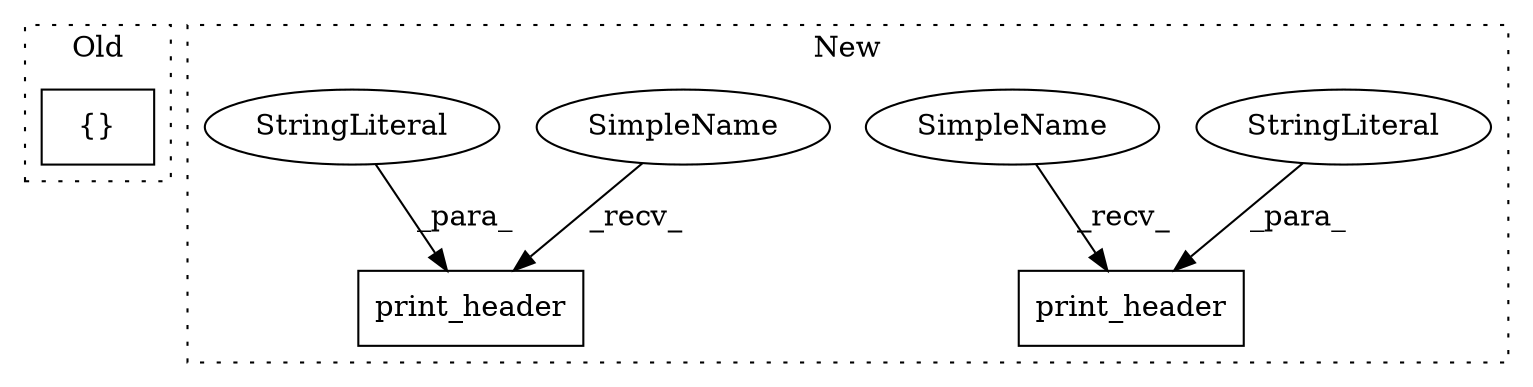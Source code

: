 digraph G {
subgraph cluster0 {
1 [label="{}" a="4" s="2367,2487" l="1,1" shape="box"];
label = "Old";
style="dotted";
}
subgraph cluster1 {
2 [label="print_header" a="32" s="2443,2472" l="13,1" shape="box"];
3 [label="StringLiteral" a="45" s="2456" l="16" shape="ellipse"];
4 [label="print_header" a="32" s="2322,2350" l="13,1" shape="box"];
5 [label="StringLiteral" a="45" s="2335" l="15" shape="ellipse"];
6 [label="SimpleName" a="42" s="2435" l="7" shape="ellipse"];
7 [label="SimpleName" a="42" s="2314" l="7" shape="ellipse"];
label = "New";
style="dotted";
}
3 -> 2 [label="_para_"];
5 -> 4 [label="_para_"];
6 -> 2 [label="_recv_"];
7 -> 4 [label="_recv_"];
}